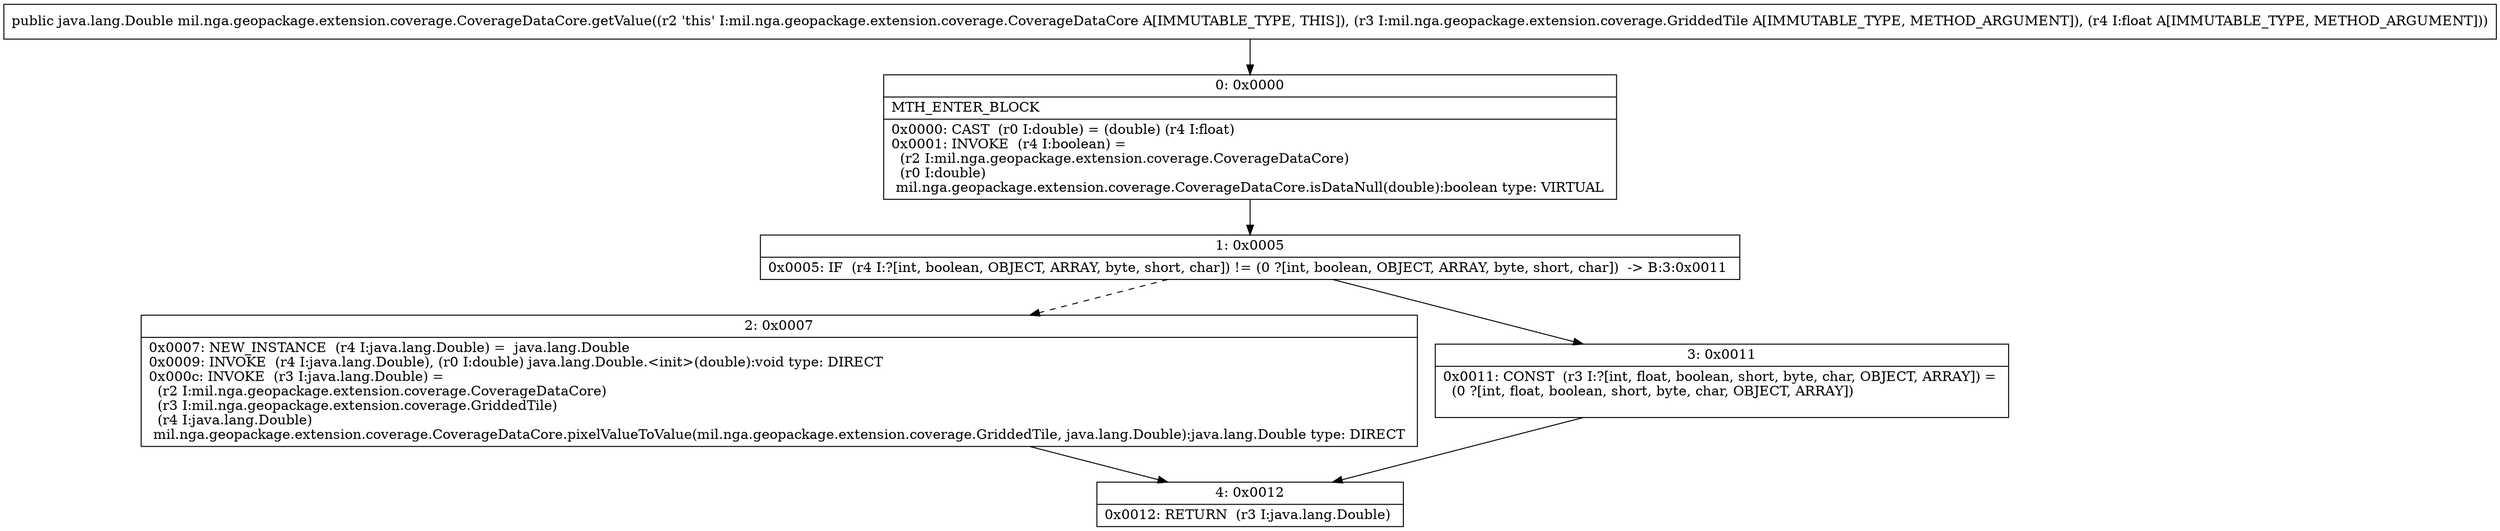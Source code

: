 digraph "CFG formil.nga.geopackage.extension.coverage.CoverageDataCore.getValue(Lmil\/nga\/geopackage\/extension\/coverage\/GriddedTile;F)Ljava\/lang\/Double;" {
Node_0 [shape=record,label="{0\:\ 0x0000|MTH_ENTER_BLOCK\l|0x0000: CAST  (r0 I:double) = (double) (r4 I:float) \l0x0001: INVOKE  (r4 I:boolean) = \l  (r2 I:mil.nga.geopackage.extension.coverage.CoverageDataCore)\l  (r0 I:double)\l mil.nga.geopackage.extension.coverage.CoverageDataCore.isDataNull(double):boolean type: VIRTUAL \l}"];
Node_1 [shape=record,label="{1\:\ 0x0005|0x0005: IF  (r4 I:?[int, boolean, OBJECT, ARRAY, byte, short, char]) != (0 ?[int, boolean, OBJECT, ARRAY, byte, short, char])  \-\> B:3:0x0011 \l}"];
Node_2 [shape=record,label="{2\:\ 0x0007|0x0007: NEW_INSTANCE  (r4 I:java.lang.Double) =  java.lang.Double \l0x0009: INVOKE  (r4 I:java.lang.Double), (r0 I:double) java.lang.Double.\<init\>(double):void type: DIRECT \l0x000c: INVOKE  (r3 I:java.lang.Double) = \l  (r2 I:mil.nga.geopackage.extension.coverage.CoverageDataCore)\l  (r3 I:mil.nga.geopackage.extension.coverage.GriddedTile)\l  (r4 I:java.lang.Double)\l mil.nga.geopackage.extension.coverage.CoverageDataCore.pixelValueToValue(mil.nga.geopackage.extension.coverage.GriddedTile, java.lang.Double):java.lang.Double type: DIRECT \l}"];
Node_3 [shape=record,label="{3\:\ 0x0011|0x0011: CONST  (r3 I:?[int, float, boolean, short, byte, char, OBJECT, ARRAY]) = \l  (0 ?[int, float, boolean, short, byte, char, OBJECT, ARRAY])\l \l}"];
Node_4 [shape=record,label="{4\:\ 0x0012|0x0012: RETURN  (r3 I:java.lang.Double) \l}"];
MethodNode[shape=record,label="{public java.lang.Double mil.nga.geopackage.extension.coverage.CoverageDataCore.getValue((r2 'this' I:mil.nga.geopackage.extension.coverage.CoverageDataCore A[IMMUTABLE_TYPE, THIS]), (r3 I:mil.nga.geopackage.extension.coverage.GriddedTile A[IMMUTABLE_TYPE, METHOD_ARGUMENT]), (r4 I:float A[IMMUTABLE_TYPE, METHOD_ARGUMENT])) }"];
MethodNode -> Node_0;
Node_0 -> Node_1;
Node_1 -> Node_2[style=dashed];
Node_1 -> Node_3;
Node_2 -> Node_4;
Node_3 -> Node_4;
}

